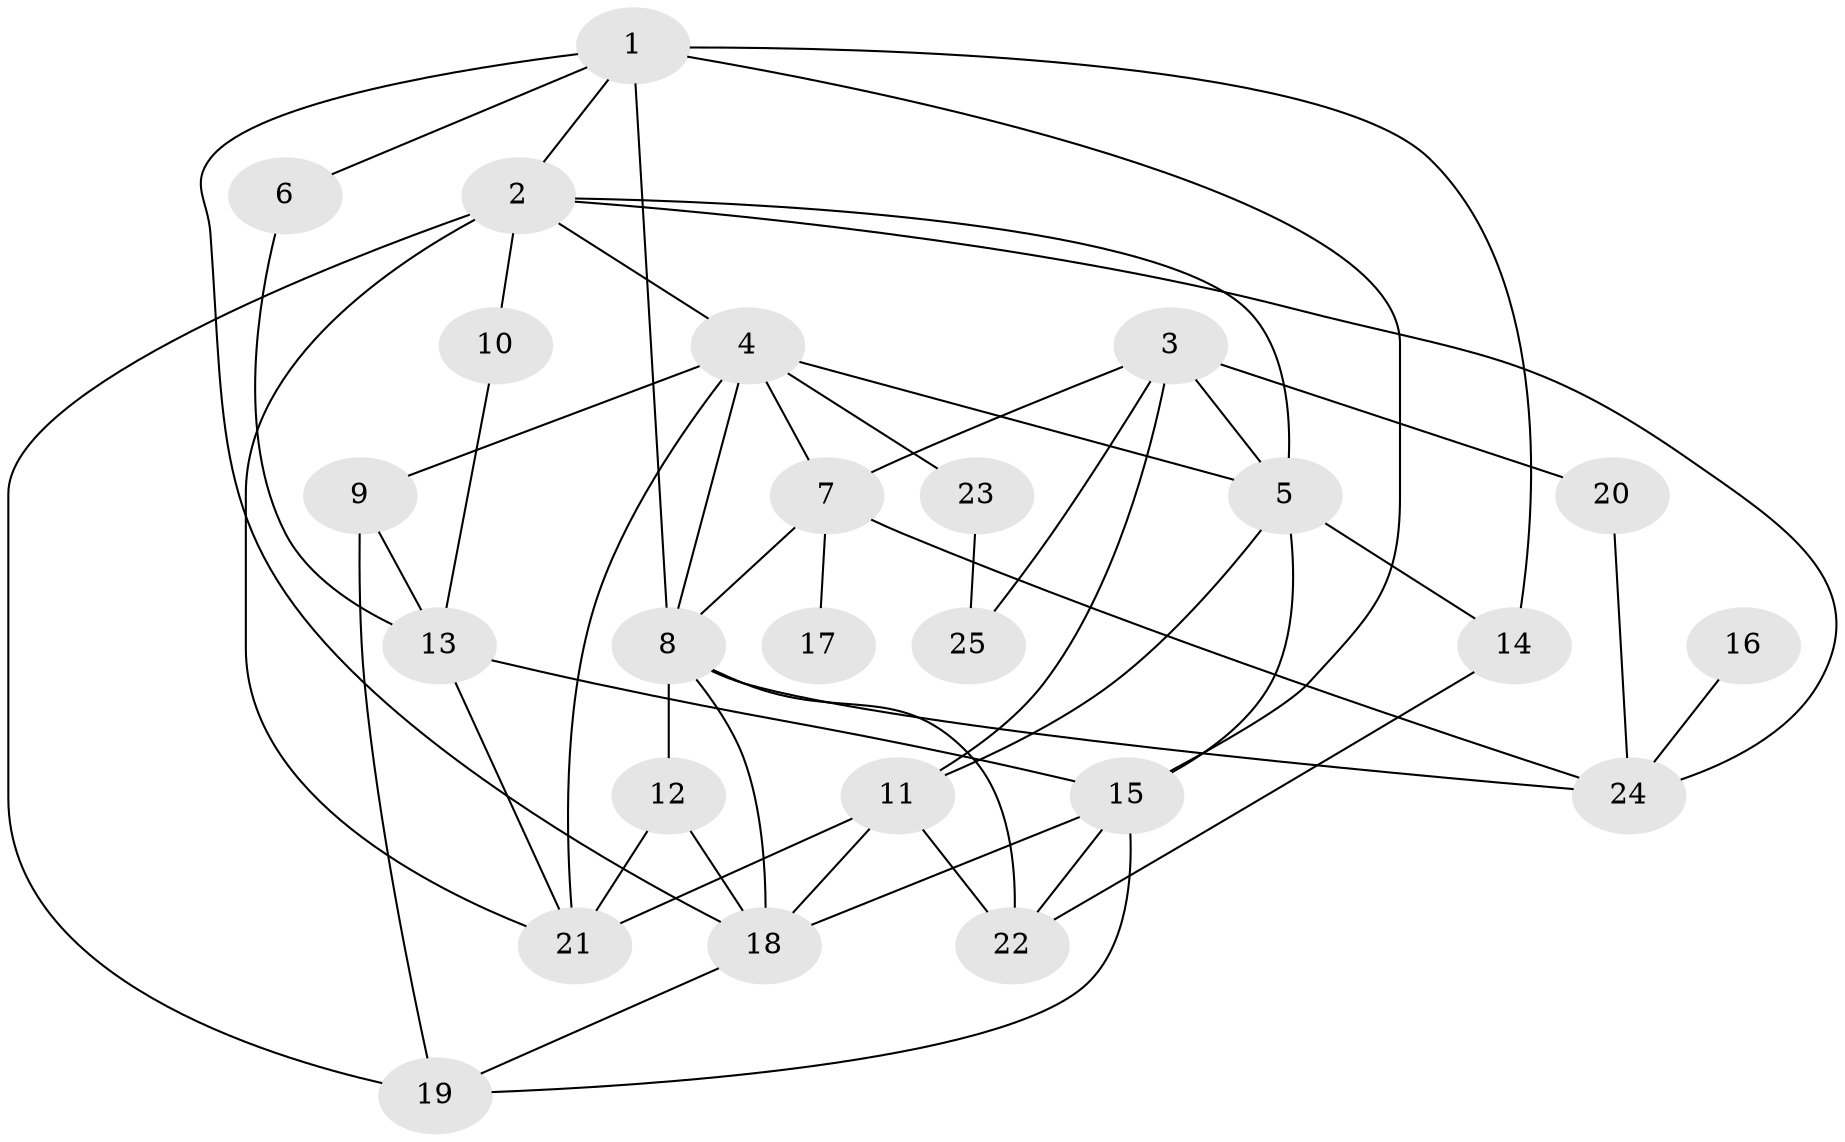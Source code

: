 // original degree distribution, {7: 0.036585365853658534, 5: 0.10975609756097561, 4: 0.08536585365853659, 6: 0.012195121951219513, 2: 0.2682926829268293, 1: 0.2073170731707317, 3: 0.2804878048780488}
// Generated by graph-tools (version 1.1) at 2025/36/03/04/25 23:36:13]
// undirected, 25 vertices, 52 edges
graph export_dot {
  node [color=gray90,style=filled];
  1;
  2;
  3;
  4;
  5;
  6;
  7;
  8;
  9;
  10;
  11;
  12;
  13;
  14;
  15;
  16;
  17;
  18;
  19;
  20;
  21;
  22;
  23;
  24;
  25;
  1 -- 2 [weight=1.0];
  1 -- 6 [weight=1.0];
  1 -- 8 [weight=1.0];
  1 -- 14 [weight=2.0];
  1 -- 15 [weight=1.0];
  1 -- 18 [weight=1.0];
  2 -- 4 [weight=1.0];
  2 -- 5 [weight=2.0];
  2 -- 10 [weight=1.0];
  2 -- 19 [weight=1.0];
  2 -- 21 [weight=1.0];
  2 -- 24 [weight=1.0];
  3 -- 5 [weight=1.0];
  3 -- 7 [weight=1.0];
  3 -- 11 [weight=1.0];
  3 -- 20 [weight=1.0];
  3 -- 25 [weight=1.0];
  4 -- 5 [weight=1.0];
  4 -- 7 [weight=1.0];
  4 -- 8 [weight=2.0];
  4 -- 9 [weight=1.0];
  4 -- 21 [weight=1.0];
  4 -- 23 [weight=1.0];
  5 -- 11 [weight=1.0];
  5 -- 14 [weight=1.0];
  5 -- 15 [weight=1.0];
  6 -- 13 [weight=1.0];
  7 -- 8 [weight=1.0];
  7 -- 17 [weight=1.0];
  7 -- 24 [weight=1.0];
  8 -- 12 [weight=1.0];
  8 -- 18 [weight=1.0];
  8 -- 22 [weight=2.0];
  8 -- 24 [weight=1.0];
  9 -- 13 [weight=1.0];
  9 -- 19 [weight=1.0];
  10 -- 13 [weight=1.0];
  11 -- 18 [weight=1.0];
  11 -- 21 [weight=2.0];
  11 -- 22 [weight=1.0];
  12 -- 18 [weight=1.0];
  12 -- 21 [weight=1.0];
  13 -- 15 [weight=1.0];
  13 -- 21 [weight=1.0];
  14 -- 22 [weight=1.0];
  15 -- 18 [weight=1.0];
  15 -- 19 [weight=1.0];
  15 -- 22 [weight=1.0];
  16 -- 24 [weight=1.0];
  18 -- 19 [weight=1.0];
  20 -- 24 [weight=1.0];
  23 -- 25 [weight=1.0];
}
